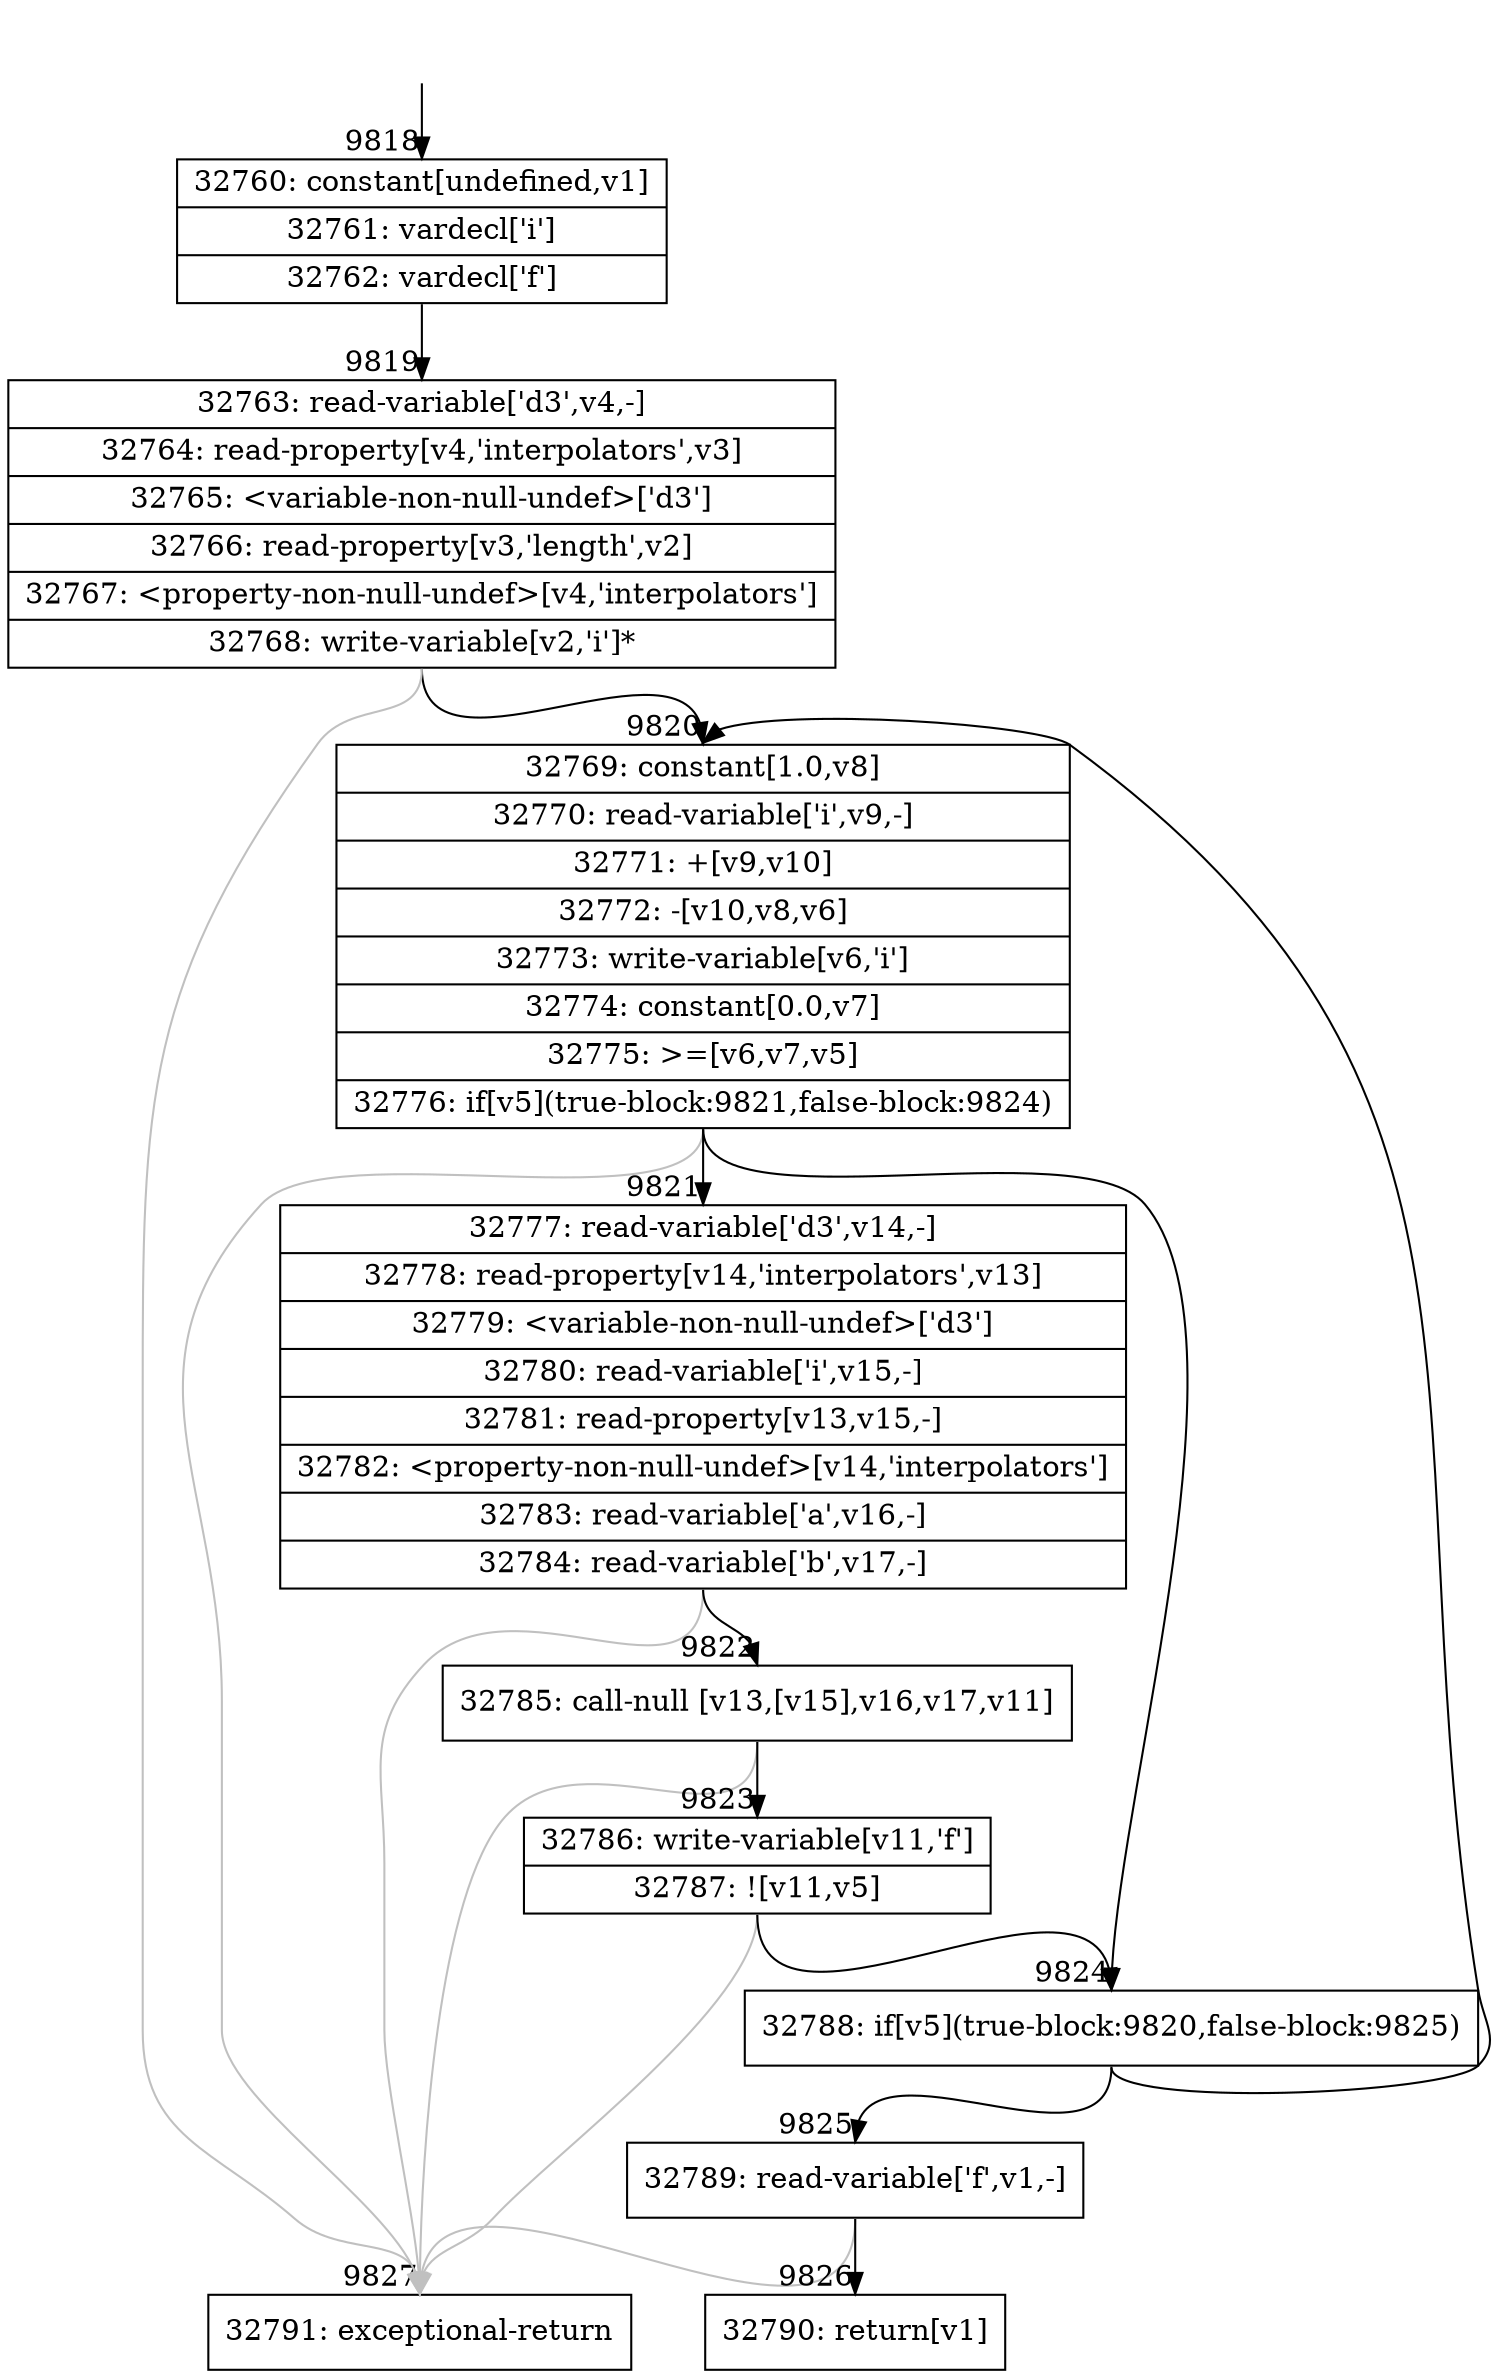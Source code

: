digraph {
rankdir="TD"
BB_entry897[shape=none,label=""];
BB_entry897 -> BB9818 [tailport=s, headport=n, headlabel="    9818"]
BB9818 [shape=record label="{32760: constant[undefined,v1]|32761: vardecl['i']|32762: vardecl['f']}" ] 
BB9818 -> BB9819 [tailport=s, headport=n, headlabel="      9819"]
BB9819 [shape=record label="{32763: read-variable['d3',v4,-]|32764: read-property[v4,'interpolators',v3]|32765: \<variable-non-null-undef\>['d3']|32766: read-property[v3,'length',v2]|32767: \<property-non-null-undef\>[v4,'interpolators']|32768: write-variable[v2,'i']*}" ] 
BB9819 -> BB9820 [tailport=s, headport=n, headlabel="      9820"]
BB9819 -> BB9827 [tailport=s, headport=n, color=gray, headlabel="      9827"]
BB9820 [shape=record label="{32769: constant[1.0,v8]|32770: read-variable['i',v9,-]|32771: +[v9,v10]|32772: -[v10,v8,v6]|32773: write-variable[v6,'i']|32774: constant[0.0,v7]|32775: \>=[v6,v7,v5]|32776: if[v5](true-block:9821,false-block:9824)}" ] 
BB9820 -> BB9824 [tailport=s, headport=n, headlabel="      9824"]
BB9820 -> BB9821 [tailport=s, headport=n, headlabel="      9821"]
BB9820 -> BB9827 [tailport=s, headport=n, color=gray]
BB9821 [shape=record label="{32777: read-variable['d3',v14,-]|32778: read-property[v14,'interpolators',v13]|32779: \<variable-non-null-undef\>['d3']|32780: read-variable['i',v15,-]|32781: read-property[v13,v15,-]|32782: \<property-non-null-undef\>[v14,'interpolators']|32783: read-variable['a',v16,-]|32784: read-variable['b',v17,-]}" ] 
BB9821 -> BB9822 [tailport=s, headport=n, headlabel="      9822"]
BB9821 -> BB9827 [tailport=s, headport=n, color=gray]
BB9822 [shape=record label="{32785: call-null [v13,[v15],v16,v17,v11]}" ] 
BB9822 -> BB9823 [tailport=s, headport=n, headlabel="      9823"]
BB9822 -> BB9827 [tailport=s, headport=n, color=gray]
BB9823 [shape=record label="{32786: write-variable[v11,'f']|32787: ![v11,v5]}" ] 
BB9823 -> BB9824 [tailport=s, headport=n]
BB9823 -> BB9827 [tailport=s, headport=n, color=gray]
BB9824 [shape=record label="{32788: if[v5](true-block:9820,false-block:9825)}" ] 
BB9824 -> BB9820 [tailport=s, headport=n]
BB9824 -> BB9825 [tailport=s, headport=n, headlabel="      9825"]
BB9825 [shape=record label="{32789: read-variable['f',v1,-]}" ] 
BB9825 -> BB9826 [tailport=s, headport=n, headlabel="      9826"]
BB9825 -> BB9827 [tailport=s, headport=n, color=gray]
BB9826 [shape=record label="{32790: return[v1]}" ] 
BB9827 [shape=record label="{32791: exceptional-return}" ] 
//#$~ 5784
}
